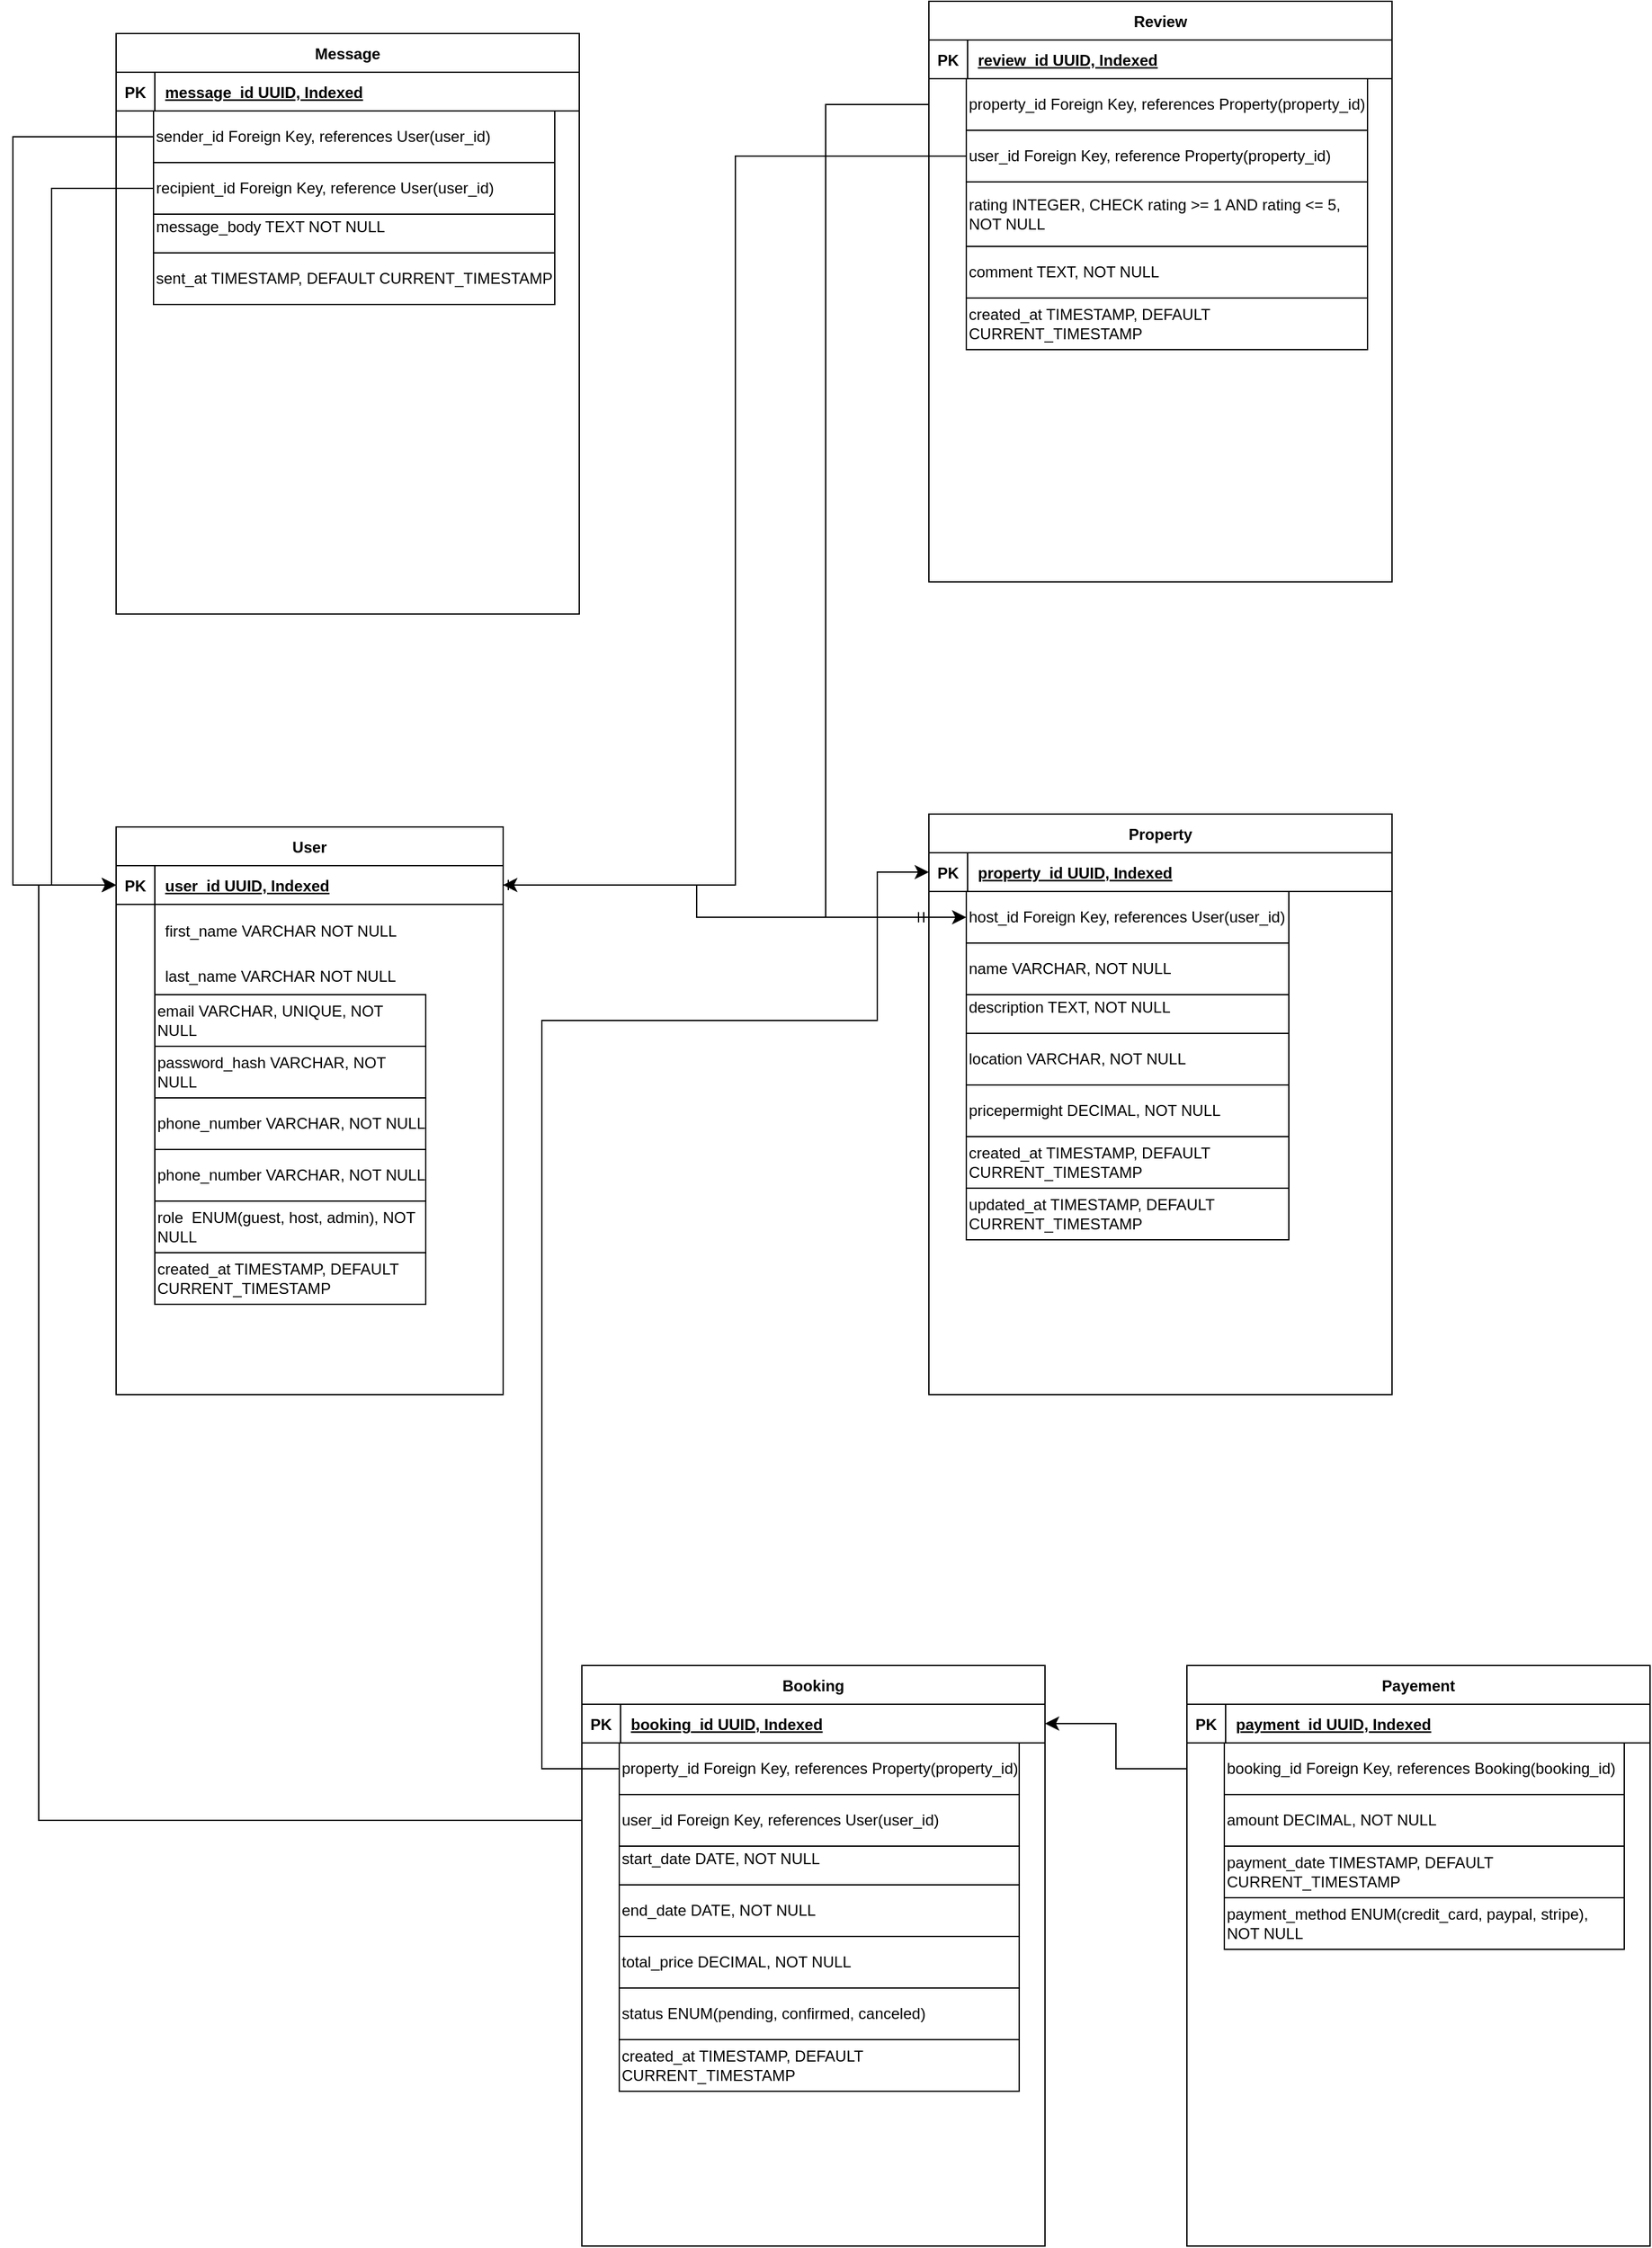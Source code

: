 <mxfile version="27.0.2">
  <diagram id="R2lEEEUBdFMjLlhIrx00" name="Page-1">
    <mxGraphModel dx="992" dy="1692" grid="1" gridSize="10" guides="1" tooltips="1" connect="1" arrows="1" fold="1" page="1" pageScale="1" pageWidth="850" pageHeight="1100" math="0" shadow="0" extFonts="Permanent Marker^https://fonts.googleapis.com/css?family=Permanent+Marker">
      <root>
        <mxCell id="0" />
        <mxCell id="1" parent="0" />
        <mxCell id="C-vyLk0tnHw3VtMMgP7b-23" value="User" style="shape=table;startSize=30;container=1;collapsible=1;childLayout=tableLayout;fixedRows=1;rowLines=0;fontStyle=1;align=center;resizeLast=1;" parent="1" vertex="1">
          <mxGeometry x="130" y="80" width="300" height="440" as="geometry" />
        </mxCell>
        <mxCell id="C-vyLk0tnHw3VtMMgP7b-24" value="" style="shape=partialRectangle;collapsible=0;dropTarget=0;pointerEvents=0;fillColor=none;points=[[0,0.5],[1,0.5]];portConstraint=eastwest;top=0;left=0;right=0;bottom=1;" parent="C-vyLk0tnHw3VtMMgP7b-23" vertex="1">
          <mxGeometry y="30" width="300" height="30" as="geometry" />
        </mxCell>
        <mxCell id="C-vyLk0tnHw3VtMMgP7b-25" value="PK" style="shape=partialRectangle;overflow=hidden;connectable=0;fillColor=none;top=0;left=0;bottom=0;right=0;fontStyle=1;" parent="C-vyLk0tnHw3VtMMgP7b-24" vertex="1">
          <mxGeometry width="30" height="30" as="geometry">
            <mxRectangle width="30" height="30" as="alternateBounds" />
          </mxGeometry>
        </mxCell>
        <mxCell id="C-vyLk0tnHw3VtMMgP7b-26" value="user_id UUID, Indexed" style="shape=partialRectangle;overflow=hidden;connectable=0;fillColor=none;top=0;left=0;bottom=0;right=0;align=left;spacingLeft=6;fontStyle=5;" parent="C-vyLk0tnHw3VtMMgP7b-24" vertex="1">
          <mxGeometry x="30" width="270" height="30" as="geometry">
            <mxRectangle width="270" height="30" as="alternateBounds" />
          </mxGeometry>
        </mxCell>
        <mxCell id="C-vyLk0tnHw3VtMMgP7b-27" value="" style="shape=partialRectangle;collapsible=0;dropTarget=0;pointerEvents=0;fillColor=none;points=[[0,0.5],[1,0.5]];portConstraint=eastwest;top=0;left=0;right=0;bottom=0;" parent="C-vyLk0tnHw3VtMMgP7b-23" vertex="1">
          <mxGeometry y="60" width="300" height="40" as="geometry" />
        </mxCell>
        <mxCell id="C-vyLk0tnHw3VtMMgP7b-28" value="" style="shape=partialRectangle;overflow=hidden;connectable=0;fillColor=none;top=0;left=0;bottom=0;right=0;" parent="C-vyLk0tnHw3VtMMgP7b-27" vertex="1">
          <mxGeometry width="30" height="40" as="geometry">
            <mxRectangle width="30" height="40" as="alternateBounds" />
          </mxGeometry>
        </mxCell>
        <mxCell id="C-vyLk0tnHw3VtMMgP7b-29" value="first_name VARCHAR NOT NULL" style="shape=partialRectangle;overflow=hidden;connectable=0;fillColor=none;top=0;left=0;bottom=0;right=0;align=left;spacingLeft=6;gradientColor=default;strokeColor=default;" parent="C-vyLk0tnHw3VtMMgP7b-27" vertex="1">
          <mxGeometry x="30" width="270" height="40" as="geometry">
            <mxRectangle width="270" height="40" as="alternateBounds" />
          </mxGeometry>
        </mxCell>
        <mxCell id="FHqgFPssAjhwbdw2BQE9-12" value="" style="shape=tableRow;horizontal=0;startSize=0;swimlaneHead=0;swimlaneBody=0;fillColor=none;collapsible=0;dropTarget=0;points=[[0,0.5],[1,0.5]];portConstraint=eastwest;top=0;left=0;right=0;bottom=0;" parent="C-vyLk0tnHw3VtMMgP7b-23" vertex="1">
          <mxGeometry y="100" width="300" height="30" as="geometry" />
        </mxCell>
        <mxCell id="FHqgFPssAjhwbdw2BQE9-13" value="" style="shape=partialRectangle;connectable=0;fillColor=none;top=0;left=0;bottom=0;right=0;editable=1;overflow=hidden;" parent="FHqgFPssAjhwbdw2BQE9-12" vertex="1">
          <mxGeometry width="30" height="30" as="geometry">
            <mxRectangle width="30" height="30" as="alternateBounds" />
          </mxGeometry>
        </mxCell>
        <mxCell id="FHqgFPssAjhwbdw2BQE9-14" value="last_name VARCHAR NOT NULL" style="shape=partialRectangle;connectable=0;fillColor=none;top=0;left=0;bottom=0;right=0;align=left;spacingLeft=6;overflow=hidden;" parent="FHqgFPssAjhwbdw2BQE9-12" vertex="1">
          <mxGeometry x="30" width="270" height="30" as="geometry">
            <mxRectangle width="270" height="30" as="alternateBounds" />
          </mxGeometry>
        </mxCell>
        <mxCell id="FHqgFPssAjhwbdw2BQE9-27" value="email VARCHAR, UNIQUE, NOT NULL" style="whiteSpace=wrap;html=1;align=left;" parent="1" vertex="1">
          <mxGeometry x="160" y="210" width="210" height="40" as="geometry" />
        </mxCell>
        <mxCell id="FHqgFPssAjhwbdw2BQE9-28" value="password_hash VARCHAR, NOT NULL" style="whiteSpace=wrap;html=1;align=left;" parent="1" vertex="1">
          <mxGeometry x="160" y="250" width="210" height="40" as="geometry" />
        </mxCell>
        <mxCell id="FHqgFPssAjhwbdw2BQE9-29" value="phone_number VARCHAR, NOT NULL" style="whiteSpace=wrap;html=1;align=left;" parent="1" vertex="1">
          <mxGeometry x="160" y="290" width="210" height="40" as="geometry" />
        </mxCell>
        <mxCell id="FHqgFPssAjhwbdw2BQE9-30" value="phone_number VARCHAR, NOT NULL" style="whiteSpace=wrap;html=1;align=left;" parent="1" vertex="1">
          <mxGeometry x="160" y="330" width="210" height="40" as="geometry" />
        </mxCell>
        <mxCell id="FHqgFPssAjhwbdw2BQE9-31" value="role&amp;nbsp; ENUM(guest, host, admin), NOT NULL" style="whiteSpace=wrap;html=1;align=left;" parent="1" vertex="1">
          <mxGeometry x="160" y="370" width="210" height="40" as="geometry" />
        </mxCell>
        <mxCell id="FHqgFPssAjhwbdw2BQE9-33" value="created_at TIMESTAMP, DEFAULT CURRENT_TIMESTAMP" style="whiteSpace=wrap;html=1;align=left;" parent="1" vertex="1">
          <mxGeometry x="160" y="410" width="210" height="40" as="geometry" />
        </mxCell>
        <mxCell id="sEl1DTWgJ6SeNd6wzwwH-1" value="Property" style="shape=table;startSize=30;container=1;collapsible=1;childLayout=tableLayout;fixedRows=1;rowLines=0;fontStyle=1;align=center;resizeLast=1;" parent="1" vertex="1">
          <mxGeometry x="760" y="70" width="359" height="450" as="geometry" />
        </mxCell>
        <mxCell id="sEl1DTWgJ6SeNd6wzwwH-2" value="" style="shape=partialRectangle;collapsible=0;dropTarget=0;pointerEvents=0;fillColor=none;points=[[0,0.5],[1,0.5]];portConstraint=eastwest;top=0;left=0;right=0;bottom=1;" parent="sEl1DTWgJ6SeNd6wzwwH-1" vertex="1">
          <mxGeometry y="30" width="359" height="30" as="geometry" />
        </mxCell>
        <mxCell id="sEl1DTWgJ6SeNd6wzwwH-3" value="PK" style="shape=partialRectangle;overflow=hidden;connectable=0;fillColor=none;top=0;left=0;bottom=0;right=0;fontStyle=1;" parent="sEl1DTWgJ6SeNd6wzwwH-2" vertex="1">
          <mxGeometry width="30" height="30" as="geometry">
            <mxRectangle width="30" height="30" as="alternateBounds" />
          </mxGeometry>
        </mxCell>
        <mxCell id="sEl1DTWgJ6SeNd6wzwwH-4" value="property_id UUID, Indexed" style="shape=partialRectangle;overflow=hidden;connectable=0;fillColor=none;top=0;left=0;bottom=0;right=0;align=left;spacingLeft=6;fontStyle=5;" parent="sEl1DTWgJ6SeNd6wzwwH-2" vertex="1">
          <mxGeometry x="30" width="329" height="30" as="geometry">
            <mxRectangle width="329" height="30" as="alternateBounds" />
          </mxGeometry>
        </mxCell>
        <mxCell id="sEl1DTWgJ6SeNd6wzwwH-5" value="" style="shape=partialRectangle;collapsible=0;dropTarget=0;pointerEvents=0;fillColor=none;points=[[0,0.5],[1,0.5]];portConstraint=eastwest;top=0;left=0;right=0;bottom=0;" parent="sEl1DTWgJ6SeNd6wzwwH-1" vertex="1">
          <mxGeometry y="60" width="359" height="40" as="geometry" />
        </mxCell>
        <mxCell id="sEl1DTWgJ6SeNd6wzwwH-6" value="" style="shape=partialRectangle;overflow=hidden;connectable=0;fillColor=none;top=0;left=0;bottom=0;right=0;" parent="sEl1DTWgJ6SeNd6wzwwH-5" vertex="1">
          <mxGeometry width="30" height="40" as="geometry">
            <mxRectangle width="30" height="40" as="alternateBounds" />
          </mxGeometry>
        </mxCell>
        <mxCell id="sEl1DTWgJ6SeNd6wzwwH-7" value="" style="shape=partialRectangle;overflow=hidden;connectable=0;fillColor=none;top=0;left=0;bottom=0;right=0;align=left;spacingLeft=6;gradientColor=default;strokeColor=default;" parent="sEl1DTWgJ6SeNd6wzwwH-5" vertex="1">
          <mxGeometry x="30" width="329" height="40" as="geometry">
            <mxRectangle width="329" height="40" as="alternateBounds" />
          </mxGeometry>
        </mxCell>
        <mxCell id="sEl1DTWgJ6SeNd6wzwwH-8" value="" style="shape=tableRow;horizontal=0;startSize=0;swimlaneHead=0;swimlaneBody=0;fillColor=none;collapsible=0;dropTarget=0;points=[[0,0.5],[1,0.5]];portConstraint=eastwest;top=0;left=0;right=0;bottom=0;" parent="sEl1DTWgJ6SeNd6wzwwH-1" vertex="1">
          <mxGeometry y="100" width="359" height="40" as="geometry" />
        </mxCell>
        <mxCell id="sEl1DTWgJ6SeNd6wzwwH-9" value="" style="shape=partialRectangle;connectable=0;fillColor=none;top=0;left=0;bottom=0;right=0;editable=1;overflow=hidden;" parent="sEl1DTWgJ6SeNd6wzwwH-8" vertex="1">
          <mxGeometry width="30" height="40" as="geometry">
            <mxRectangle width="30" height="40" as="alternateBounds" />
          </mxGeometry>
        </mxCell>
        <mxCell id="sEl1DTWgJ6SeNd6wzwwH-10" value="" style="shape=partialRectangle;connectable=0;fillColor=none;top=0;left=0;bottom=0;right=0;align=left;spacingLeft=6;overflow=hidden;" parent="sEl1DTWgJ6SeNd6wzwwH-8" vertex="1">
          <mxGeometry x="30" width="329" height="40" as="geometry">
            <mxRectangle width="329" height="40" as="alternateBounds" />
          </mxGeometry>
        </mxCell>
        <mxCell id="sEl1DTWgJ6SeNd6wzwwH-11" value="description TEXT, NOT NULL" style="whiteSpace=wrap;html=1;align=left;" parent="1" vertex="1">
          <mxGeometry x="789" y="200" width="250" height="40" as="geometry" />
        </mxCell>
        <mxCell id="sEl1DTWgJ6SeNd6wzwwH-12" value="location VARCHAR, NOT NULL" style="whiteSpace=wrap;html=1;align=left;" parent="1" vertex="1">
          <mxGeometry x="789" y="240" width="250" height="40" as="geometry" />
        </mxCell>
        <mxCell id="sEl1DTWgJ6SeNd6wzwwH-13" value="pricepermight DECIMAL, NOT NULL" style="whiteSpace=wrap;html=1;align=left;" parent="1" vertex="1">
          <mxGeometry x="789" y="280" width="250" height="40" as="geometry" />
        </mxCell>
        <mxCell id="sEl1DTWgJ6SeNd6wzwwH-16" value="created_at TIMESTAMP, DEFAULT CURRENT_TIMESTAMP" style="whiteSpace=wrap;html=1;align=left;" parent="1" vertex="1">
          <mxGeometry x="789" y="320" width="250" height="40" as="geometry" />
        </mxCell>
        <mxCell id="sEl1DTWgJ6SeNd6wzwwH-18" value="&lt;span style=&quot;text-wrap-mode: nowrap;&quot;&gt;host_id Foreign Key, references User(user_id)&lt;/span&gt;" style="whiteSpace=wrap;html=1;align=left;" parent="1" vertex="1">
          <mxGeometry x="789" y="130" width="250" height="40" as="geometry" />
        </mxCell>
        <mxCell id="sEl1DTWgJ6SeNd6wzwwH-20" value="name VARCHAR, NOT NULL" style="whiteSpace=wrap;html=1;align=left;" parent="1" vertex="1">
          <mxGeometry x="789" y="170" width="250" height="40" as="geometry" />
        </mxCell>
        <mxCell id="sEl1DTWgJ6SeNd6wzwwH-21" value="updated_at TIMESTAMP, DEFAULT CURRENT_TIMESTAMP" style="whiteSpace=wrap;html=1;align=left;" parent="1" vertex="1">
          <mxGeometry x="789" y="360" width="250" height="40" as="geometry" />
        </mxCell>
        <mxCell id="sEl1DTWgJ6SeNd6wzwwH-23" value="" style="edgeStyle=orthogonalEdgeStyle;fontSize=12;html=1;endArrow=ERmandOne;startArrow=ERmandOne;rounded=0;exitX=1;exitY=0.5;exitDx=0;exitDy=0;entryX=0;entryY=0.5;entryDx=0;entryDy=0;" parent="1" source="C-vyLk0tnHw3VtMMgP7b-24" target="sEl1DTWgJ6SeNd6wzwwH-5" edge="1">
          <mxGeometry width="100" height="100" relative="1" as="geometry">
            <mxPoint x="470" y="210" as="sourcePoint" />
            <mxPoint x="570" y="110" as="targetPoint" />
            <Array as="points">
              <mxPoint x="580" y="125" />
              <mxPoint x="580" y="150" />
            </Array>
          </mxGeometry>
        </mxCell>
        <mxCell id="sEl1DTWgJ6SeNd6wzwwH-40" value="Booking" style="shape=table;startSize=30;container=1;collapsible=1;childLayout=tableLayout;fixedRows=1;rowLines=0;fontStyle=1;align=center;resizeLast=1;" parent="1" vertex="1">
          <mxGeometry x="491" y="730" width="359" height="450" as="geometry" />
        </mxCell>
        <mxCell id="sEl1DTWgJ6SeNd6wzwwH-41" value="" style="shape=partialRectangle;collapsible=0;dropTarget=0;pointerEvents=0;fillColor=none;points=[[0,0.5],[1,0.5]];portConstraint=eastwest;top=0;left=0;right=0;bottom=1;" parent="sEl1DTWgJ6SeNd6wzwwH-40" vertex="1">
          <mxGeometry y="30" width="359" height="30" as="geometry" />
        </mxCell>
        <mxCell id="sEl1DTWgJ6SeNd6wzwwH-42" value="PK" style="shape=partialRectangle;overflow=hidden;connectable=0;fillColor=none;top=0;left=0;bottom=0;right=0;fontStyle=1;" parent="sEl1DTWgJ6SeNd6wzwwH-41" vertex="1">
          <mxGeometry width="30" height="30" as="geometry">
            <mxRectangle width="30" height="30" as="alternateBounds" />
          </mxGeometry>
        </mxCell>
        <mxCell id="sEl1DTWgJ6SeNd6wzwwH-43" value="booking_id UUID, Indexed" style="shape=partialRectangle;overflow=hidden;connectable=0;fillColor=none;top=0;left=0;bottom=0;right=0;align=left;spacingLeft=6;fontStyle=5;" parent="sEl1DTWgJ6SeNd6wzwwH-41" vertex="1">
          <mxGeometry x="30" width="329" height="30" as="geometry">
            <mxRectangle width="329" height="30" as="alternateBounds" />
          </mxGeometry>
        </mxCell>
        <mxCell id="sEl1DTWgJ6SeNd6wzwwH-44" value="" style="shape=partialRectangle;collapsible=0;dropTarget=0;pointerEvents=0;fillColor=none;points=[[0,0.5],[1,0.5]];portConstraint=eastwest;top=0;left=0;right=0;bottom=0;" parent="sEl1DTWgJ6SeNd6wzwwH-40" vertex="1">
          <mxGeometry y="60" width="359" height="40" as="geometry" />
        </mxCell>
        <mxCell id="sEl1DTWgJ6SeNd6wzwwH-45" value="" style="shape=partialRectangle;overflow=hidden;connectable=0;fillColor=none;top=0;left=0;bottom=0;right=0;" parent="sEl1DTWgJ6SeNd6wzwwH-44" vertex="1">
          <mxGeometry width="30" height="40" as="geometry">
            <mxRectangle width="30" height="40" as="alternateBounds" />
          </mxGeometry>
        </mxCell>
        <mxCell id="sEl1DTWgJ6SeNd6wzwwH-46" value="" style="shape=partialRectangle;overflow=hidden;connectable=0;fillColor=none;top=0;left=0;bottom=0;right=0;align=left;spacingLeft=6;gradientColor=default;strokeColor=default;" parent="sEl1DTWgJ6SeNd6wzwwH-44" vertex="1">
          <mxGeometry x="30" width="329" height="40" as="geometry">
            <mxRectangle width="329" height="40" as="alternateBounds" />
          </mxGeometry>
        </mxCell>
        <mxCell id="sEl1DTWgJ6SeNd6wzwwH-47" value="" style="shape=tableRow;horizontal=0;startSize=0;swimlaneHead=0;swimlaneBody=0;fillColor=none;collapsible=0;dropTarget=0;points=[[0,0.5],[1,0.5]];portConstraint=eastwest;top=0;left=0;right=0;bottom=0;" parent="sEl1DTWgJ6SeNd6wzwwH-40" vertex="1">
          <mxGeometry y="100" width="359" height="40" as="geometry" />
        </mxCell>
        <mxCell id="sEl1DTWgJ6SeNd6wzwwH-48" value="" style="shape=partialRectangle;connectable=0;fillColor=none;top=0;left=0;bottom=0;right=0;editable=1;overflow=hidden;" parent="sEl1DTWgJ6SeNd6wzwwH-47" vertex="1">
          <mxGeometry width="30" height="40" as="geometry">
            <mxRectangle width="30" height="40" as="alternateBounds" />
          </mxGeometry>
        </mxCell>
        <mxCell id="sEl1DTWgJ6SeNd6wzwwH-49" value="" style="shape=partialRectangle;connectable=0;fillColor=none;top=0;left=0;bottom=0;right=0;align=left;spacingLeft=6;overflow=hidden;" parent="sEl1DTWgJ6SeNd6wzwwH-47" vertex="1">
          <mxGeometry x="30" width="329" height="40" as="geometry">
            <mxRectangle width="329" height="40" as="alternateBounds" />
          </mxGeometry>
        </mxCell>
        <mxCell id="sEl1DTWgJ6SeNd6wzwwH-50" value="start_date DATE, NOT NULL" style="whiteSpace=wrap;html=1;align=left;" parent="1" vertex="1">
          <mxGeometry x="520" y="860" width="310" height="40" as="geometry" />
        </mxCell>
        <mxCell id="sEl1DTWgJ6SeNd6wzwwH-51" value="end_date DATE, NOT NULL" style="whiteSpace=wrap;html=1;align=left;" parent="1" vertex="1">
          <mxGeometry x="520" y="900" width="310" height="40" as="geometry" />
        </mxCell>
        <mxCell id="sEl1DTWgJ6SeNd6wzwwH-52" value="total_price DECIMAL, NOT NULL" style="whiteSpace=wrap;html=1;align=left;" parent="1" vertex="1">
          <mxGeometry x="520" y="940" width="310" height="40" as="geometry" />
        </mxCell>
        <mxCell id="sEl1DTWgJ6SeNd6wzwwH-53" value="status ENUM(pending, confirmed, canceled)" style="whiteSpace=wrap;html=1;align=left;" parent="1" vertex="1">
          <mxGeometry x="520" y="980" width="310" height="40" as="geometry" />
        </mxCell>
        <mxCell id="eIfzVCCUzPAHuEsJjM8P-56" style="edgeStyle=orthogonalEdgeStyle;shape=connector;rounded=0;orthogonalLoop=1;jettySize=auto;html=1;entryX=0;entryY=0.5;entryDx=0;entryDy=0;strokeColor=default;align=center;verticalAlign=middle;fontFamily=Helvetica;fontSize=12;fontColor=default;labelBackgroundColor=default;startSize=8;endArrow=classic;endSize=8;" edge="1" parent="1" source="sEl1DTWgJ6SeNd6wzwwH-54" target="sEl1DTWgJ6SeNd6wzwwH-2">
          <mxGeometry relative="1" as="geometry">
            <Array as="points">
              <mxPoint x="460" y="810" />
              <mxPoint x="460" y="230" />
              <mxPoint x="720" y="230" />
              <mxPoint x="720" y="115" />
            </Array>
          </mxGeometry>
        </mxCell>
        <mxCell id="sEl1DTWgJ6SeNd6wzwwH-54" value="&lt;span style=&quot;text-wrap-mode: nowrap;&quot;&gt;property_id Foreign Key, references Property(property_id)&lt;/span&gt;" style="whiteSpace=wrap;html=1;align=left;" parent="1" vertex="1">
          <mxGeometry x="520" y="790" width="310" height="40" as="geometry" />
        </mxCell>
        <mxCell id="sEl1DTWgJ6SeNd6wzwwH-55" value="user_id Foreign Key, references User(user_id)" style="whiteSpace=wrap;html=1;align=left;" parent="1" vertex="1">
          <mxGeometry x="520" y="830" width="310" height="40" as="geometry" />
        </mxCell>
        <mxCell id="sEl1DTWgJ6SeNd6wzwwH-56" value="created_at TIMESTAMP, DEFAULT CURRENT_TIMESTAMP" style="whiteSpace=wrap;html=1;align=left;" parent="1" vertex="1">
          <mxGeometry x="520" y="1020" width="310" height="40" as="geometry" />
        </mxCell>
        <mxCell id="eIfzVCCUzPAHuEsJjM8P-1" value="Payement" style="shape=table;startSize=30;container=1;collapsible=1;childLayout=tableLayout;fixedRows=1;rowLines=0;fontStyle=1;align=center;resizeLast=1;" vertex="1" parent="1">
          <mxGeometry x="960" y="730" width="359" height="450" as="geometry" />
        </mxCell>
        <mxCell id="eIfzVCCUzPAHuEsJjM8P-2" value="" style="shape=partialRectangle;collapsible=0;dropTarget=0;pointerEvents=0;fillColor=none;points=[[0,0.5],[1,0.5]];portConstraint=eastwest;top=0;left=0;right=0;bottom=1;" vertex="1" parent="eIfzVCCUzPAHuEsJjM8P-1">
          <mxGeometry y="30" width="359" height="30" as="geometry" />
        </mxCell>
        <mxCell id="eIfzVCCUzPAHuEsJjM8P-3" value="PK" style="shape=partialRectangle;overflow=hidden;connectable=0;fillColor=none;top=0;left=0;bottom=0;right=0;fontStyle=1;" vertex="1" parent="eIfzVCCUzPAHuEsJjM8P-2">
          <mxGeometry width="30" height="30" as="geometry">
            <mxRectangle width="30" height="30" as="alternateBounds" />
          </mxGeometry>
        </mxCell>
        <mxCell id="eIfzVCCUzPAHuEsJjM8P-4" value="payment_id UUID, Indexed" style="shape=partialRectangle;overflow=hidden;connectable=0;fillColor=none;top=0;left=0;bottom=0;right=0;align=left;spacingLeft=6;fontStyle=5;" vertex="1" parent="eIfzVCCUzPAHuEsJjM8P-2">
          <mxGeometry x="30" width="329" height="30" as="geometry">
            <mxRectangle width="329" height="30" as="alternateBounds" />
          </mxGeometry>
        </mxCell>
        <mxCell id="eIfzVCCUzPAHuEsJjM8P-5" value="" style="shape=partialRectangle;collapsible=0;dropTarget=0;pointerEvents=0;fillColor=none;points=[[0,0.5],[1,0.5]];portConstraint=eastwest;top=0;left=0;right=0;bottom=0;" vertex="1" parent="eIfzVCCUzPAHuEsJjM8P-1">
          <mxGeometry y="60" width="359" height="40" as="geometry" />
        </mxCell>
        <mxCell id="eIfzVCCUzPAHuEsJjM8P-6" value="" style="shape=partialRectangle;overflow=hidden;connectable=0;fillColor=none;top=0;left=0;bottom=0;right=0;" vertex="1" parent="eIfzVCCUzPAHuEsJjM8P-5">
          <mxGeometry width="30" height="40" as="geometry">
            <mxRectangle width="30" height="40" as="alternateBounds" />
          </mxGeometry>
        </mxCell>
        <mxCell id="eIfzVCCUzPAHuEsJjM8P-7" value="" style="shape=partialRectangle;overflow=hidden;connectable=0;fillColor=none;top=0;left=0;bottom=0;right=0;align=left;spacingLeft=6;gradientColor=default;strokeColor=default;" vertex="1" parent="eIfzVCCUzPAHuEsJjM8P-5">
          <mxGeometry x="30" width="329" height="40" as="geometry">
            <mxRectangle width="329" height="40" as="alternateBounds" />
          </mxGeometry>
        </mxCell>
        <mxCell id="eIfzVCCUzPAHuEsJjM8P-8" value="" style="shape=tableRow;horizontal=0;startSize=0;swimlaneHead=0;swimlaneBody=0;fillColor=none;collapsible=0;dropTarget=0;points=[[0,0.5],[1,0.5]];portConstraint=eastwest;top=0;left=0;right=0;bottom=0;" vertex="1" parent="eIfzVCCUzPAHuEsJjM8P-1">
          <mxGeometry y="100" width="359" height="40" as="geometry" />
        </mxCell>
        <mxCell id="eIfzVCCUzPAHuEsJjM8P-9" value="" style="shape=partialRectangle;connectable=0;fillColor=none;top=0;left=0;bottom=0;right=0;editable=1;overflow=hidden;" vertex="1" parent="eIfzVCCUzPAHuEsJjM8P-8">
          <mxGeometry width="30" height="40" as="geometry">
            <mxRectangle width="30" height="40" as="alternateBounds" />
          </mxGeometry>
        </mxCell>
        <mxCell id="eIfzVCCUzPAHuEsJjM8P-10" value="" style="shape=partialRectangle;connectable=0;fillColor=none;top=0;left=0;bottom=0;right=0;align=left;spacingLeft=6;overflow=hidden;" vertex="1" parent="eIfzVCCUzPAHuEsJjM8P-8">
          <mxGeometry x="30" width="329" height="40" as="geometry">
            <mxRectangle width="329" height="40" as="alternateBounds" />
          </mxGeometry>
        </mxCell>
        <mxCell id="eIfzVCCUzPAHuEsJjM8P-11" value="payment_date TIMESTAMP, DEFAULT CURRENT_TIMESTAMP" style="whiteSpace=wrap;html=1;align=left;" vertex="1" parent="1">
          <mxGeometry x="989" y="870" width="310" height="40" as="geometry" />
        </mxCell>
        <mxCell id="eIfzVCCUzPAHuEsJjM8P-12" value="payment_method ENUM(credit_card, paypal, stripe), NOT NULL" style="whiteSpace=wrap;html=1;align=left;" vertex="1" parent="1">
          <mxGeometry x="989" y="910" width="310" height="40" as="geometry" />
        </mxCell>
        <mxCell id="eIfzVCCUzPAHuEsJjM8P-15" value="&lt;span style=&quot;text-wrap-mode: nowrap;&quot;&gt;booking_id Foreign Key, references Booking(booking_id)&lt;/span&gt;" style="whiteSpace=wrap;html=1;align=left;" vertex="1" parent="1">
          <mxGeometry x="989" y="790" width="310" height="40" as="geometry" />
        </mxCell>
        <mxCell id="eIfzVCCUzPAHuEsJjM8P-16" value="amount DECIMAL, NOT NULL" style="whiteSpace=wrap;html=1;align=left;" vertex="1" parent="1">
          <mxGeometry x="989" y="830" width="310" height="40" as="geometry" />
        </mxCell>
        <mxCell id="eIfzVCCUzPAHuEsJjM8P-18" value="Review" style="shape=table;startSize=30;container=1;collapsible=1;childLayout=tableLayout;fixedRows=1;rowLines=0;fontStyle=1;align=center;resizeLast=1;" vertex="1" parent="1">
          <mxGeometry x="760" y="-560" width="359" height="450" as="geometry" />
        </mxCell>
        <mxCell id="eIfzVCCUzPAHuEsJjM8P-19" value="" style="shape=partialRectangle;collapsible=0;dropTarget=0;pointerEvents=0;fillColor=none;points=[[0,0.5],[1,0.5]];portConstraint=eastwest;top=0;left=0;right=0;bottom=1;" vertex="1" parent="eIfzVCCUzPAHuEsJjM8P-18">
          <mxGeometry y="30" width="359" height="30" as="geometry" />
        </mxCell>
        <mxCell id="eIfzVCCUzPAHuEsJjM8P-20" value="PK" style="shape=partialRectangle;overflow=hidden;connectable=0;fillColor=none;top=0;left=0;bottom=0;right=0;fontStyle=1;" vertex="1" parent="eIfzVCCUzPAHuEsJjM8P-19">
          <mxGeometry width="30" height="30" as="geometry">
            <mxRectangle width="30" height="30" as="alternateBounds" />
          </mxGeometry>
        </mxCell>
        <mxCell id="eIfzVCCUzPAHuEsJjM8P-21" value="review_id UUID, Indexed" style="shape=partialRectangle;overflow=hidden;connectable=0;fillColor=none;top=0;left=0;bottom=0;right=0;align=left;spacingLeft=6;fontStyle=5;" vertex="1" parent="eIfzVCCUzPAHuEsJjM8P-19">
          <mxGeometry x="30" width="329" height="30" as="geometry">
            <mxRectangle width="329" height="30" as="alternateBounds" />
          </mxGeometry>
        </mxCell>
        <mxCell id="eIfzVCCUzPAHuEsJjM8P-22" value="" style="shape=partialRectangle;collapsible=0;dropTarget=0;pointerEvents=0;fillColor=none;points=[[0,0.5],[1,0.5]];portConstraint=eastwest;top=0;left=0;right=0;bottom=0;" vertex="1" parent="eIfzVCCUzPAHuEsJjM8P-18">
          <mxGeometry y="60" width="359" height="40" as="geometry" />
        </mxCell>
        <mxCell id="eIfzVCCUzPAHuEsJjM8P-23" value="" style="shape=partialRectangle;overflow=hidden;connectable=0;fillColor=none;top=0;left=0;bottom=0;right=0;" vertex="1" parent="eIfzVCCUzPAHuEsJjM8P-22">
          <mxGeometry width="30" height="40" as="geometry">
            <mxRectangle width="30" height="40" as="alternateBounds" />
          </mxGeometry>
        </mxCell>
        <mxCell id="eIfzVCCUzPAHuEsJjM8P-24" value="" style="shape=partialRectangle;overflow=hidden;connectable=0;fillColor=none;top=0;left=0;bottom=0;right=0;align=left;spacingLeft=6;gradientColor=default;strokeColor=default;" vertex="1" parent="eIfzVCCUzPAHuEsJjM8P-22">
          <mxGeometry x="30" width="329" height="40" as="geometry">
            <mxRectangle width="329" height="40" as="alternateBounds" />
          </mxGeometry>
        </mxCell>
        <mxCell id="eIfzVCCUzPAHuEsJjM8P-25" value="" style="shape=tableRow;horizontal=0;startSize=0;swimlaneHead=0;swimlaneBody=0;fillColor=none;collapsible=0;dropTarget=0;points=[[0,0.5],[1,0.5]];portConstraint=eastwest;top=0;left=0;right=0;bottom=0;" vertex="1" parent="eIfzVCCUzPAHuEsJjM8P-18">
          <mxGeometry y="100" width="359" height="40" as="geometry" />
        </mxCell>
        <mxCell id="eIfzVCCUzPAHuEsJjM8P-26" value="" style="shape=partialRectangle;connectable=0;fillColor=none;top=0;left=0;bottom=0;right=0;editable=1;overflow=hidden;" vertex="1" parent="eIfzVCCUzPAHuEsJjM8P-25">
          <mxGeometry width="30" height="40" as="geometry">
            <mxRectangle width="30" height="40" as="alternateBounds" />
          </mxGeometry>
        </mxCell>
        <mxCell id="eIfzVCCUzPAHuEsJjM8P-27" value="" style="shape=partialRectangle;connectable=0;fillColor=none;top=0;left=0;bottom=0;right=0;align=left;spacingLeft=6;overflow=hidden;" vertex="1" parent="eIfzVCCUzPAHuEsJjM8P-25">
          <mxGeometry x="30" width="329" height="40" as="geometry">
            <mxRectangle width="329" height="40" as="alternateBounds" />
          </mxGeometry>
        </mxCell>
        <mxCell id="eIfzVCCUzPAHuEsJjM8P-28" value="rating INTEGER, CHECK rating &amp;gt;= 1 AND rating &amp;lt;= 5, NOT NULL" style="whiteSpace=wrap;html=1;align=left;" vertex="1" parent="1">
          <mxGeometry x="789" y="-420" width="311" height="50" as="geometry" />
        </mxCell>
        <mxCell id="eIfzVCCUzPAHuEsJjM8P-29" value="comment TEXT, NOT NULL" style="whiteSpace=wrap;html=1;align=left;" vertex="1" parent="1">
          <mxGeometry x="789" y="-370" width="311" height="40" as="geometry" />
        </mxCell>
        <mxCell id="eIfzVCCUzPAHuEsJjM8P-31" value="created_at TIMESTAMP, DEFAULT CURRENT_TIMESTAMP" style="whiteSpace=wrap;html=1;align=left;" vertex="1" parent="1">
          <mxGeometry x="789" y="-330" width="311" height="40" as="geometry" />
        </mxCell>
        <mxCell id="eIfzVCCUzPAHuEsJjM8P-32" value="&lt;span style=&quot;text-wrap-mode: nowrap;&quot;&gt;property_id Foreign Key, references Property(property_id)&lt;/span&gt;" style="whiteSpace=wrap;html=1;align=left;" vertex="1" parent="1">
          <mxGeometry x="789" y="-500" width="311" height="40" as="geometry" />
        </mxCell>
        <mxCell id="eIfzVCCUzPAHuEsJjM8P-55" style="edgeStyle=orthogonalEdgeStyle;shape=connector;rounded=0;orthogonalLoop=1;jettySize=auto;html=1;entryX=1;entryY=0.5;entryDx=0;entryDy=0;strokeColor=default;align=center;verticalAlign=middle;fontFamily=Helvetica;fontSize=12;fontColor=default;labelBackgroundColor=default;startSize=8;endArrow=classic;endSize=8;" edge="1" parent="1" source="eIfzVCCUzPAHuEsJjM8P-33" target="C-vyLk0tnHw3VtMMgP7b-24">
          <mxGeometry relative="1" as="geometry">
            <Array as="points">
              <mxPoint x="610" y="-440" />
              <mxPoint x="610" y="125" />
            </Array>
          </mxGeometry>
        </mxCell>
        <mxCell id="eIfzVCCUzPAHuEsJjM8P-33" value="user_id Foreign Key, reference Property(property_id)" style="whiteSpace=wrap;html=1;align=left;" vertex="1" parent="1">
          <mxGeometry x="789" y="-460" width="311" height="40" as="geometry" />
        </mxCell>
        <mxCell id="eIfzVCCUzPAHuEsJjM8P-35" value="Message" style="shape=table;startSize=30;container=1;collapsible=1;childLayout=tableLayout;fixedRows=1;rowLines=0;fontStyle=1;align=center;resizeLast=1;" vertex="1" parent="1">
          <mxGeometry x="130" y="-535" width="359" height="450" as="geometry" />
        </mxCell>
        <mxCell id="eIfzVCCUzPAHuEsJjM8P-36" value="" style="shape=partialRectangle;collapsible=0;dropTarget=0;pointerEvents=0;fillColor=none;points=[[0,0.5],[1,0.5]];portConstraint=eastwest;top=0;left=0;right=0;bottom=1;" vertex="1" parent="eIfzVCCUzPAHuEsJjM8P-35">
          <mxGeometry y="30" width="359" height="30" as="geometry" />
        </mxCell>
        <mxCell id="eIfzVCCUzPAHuEsJjM8P-37" value="PK" style="shape=partialRectangle;overflow=hidden;connectable=0;fillColor=none;top=0;left=0;bottom=0;right=0;fontStyle=1;" vertex="1" parent="eIfzVCCUzPAHuEsJjM8P-36">
          <mxGeometry width="30" height="30" as="geometry">
            <mxRectangle width="30" height="30" as="alternateBounds" />
          </mxGeometry>
        </mxCell>
        <mxCell id="eIfzVCCUzPAHuEsJjM8P-38" value="message_id UUID, Indexed" style="shape=partialRectangle;overflow=hidden;connectable=0;fillColor=none;top=0;left=0;bottom=0;right=0;align=left;spacingLeft=6;fontStyle=5;" vertex="1" parent="eIfzVCCUzPAHuEsJjM8P-36">
          <mxGeometry x="30" width="329" height="30" as="geometry">
            <mxRectangle width="329" height="30" as="alternateBounds" />
          </mxGeometry>
        </mxCell>
        <mxCell id="eIfzVCCUzPAHuEsJjM8P-39" value="" style="shape=partialRectangle;collapsible=0;dropTarget=0;pointerEvents=0;fillColor=none;points=[[0,0.5],[1,0.5]];portConstraint=eastwest;top=0;left=0;right=0;bottom=0;" vertex="1" parent="eIfzVCCUzPAHuEsJjM8P-35">
          <mxGeometry y="60" width="359" height="40" as="geometry" />
        </mxCell>
        <mxCell id="eIfzVCCUzPAHuEsJjM8P-40" value="" style="shape=partialRectangle;overflow=hidden;connectable=0;fillColor=none;top=0;left=0;bottom=0;right=0;" vertex="1" parent="eIfzVCCUzPAHuEsJjM8P-39">
          <mxGeometry width="30" height="40" as="geometry">
            <mxRectangle width="30" height="40" as="alternateBounds" />
          </mxGeometry>
        </mxCell>
        <mxCell id="eIfzVCCUzPAHuEsJjM8P-41" value="" style="shape=partialRectangle;overflow=hidden;connectable=0;fillColor=none;top=0;left=0;bottom=0;right=0;align=left;spacingLeft=6;gradientColor=default;strokeColor=default;" vertex="1" parent="eIfzVCCUzPAHuEsJjM8P-39">
          <mxGeometry x="30" width="329" height="40" as="geometry">
            <mxRectangle width="329" height="40" as="alternateBounds" />
          </mxGeometry>
        </mxCell>
        <mxCell id="eIfzVCCUzPAHuEsJjM8P-42" value="" style="shape=tableRow;horizontal=0;startSize=0;swimlaneHead=0;swimlaneBody=0;fillColor=none;collapsible=0;dropTarget=0;points=[[0,0.5],[1,0.5]];portConstraint=eastwest;top=0;left=0;right=0;bottom=0;" vertex="1" parent="eIfzVCCUzPAHuEsJjM8P-35">
          <mxGeometry y="100" width="359" height="40" as="geometry" />
        </mxCell>
        <mxCell id="eIfzVCCUzPAHuEsJjM8P-43" value="" style="shape=partialRectangle;connectable=0;fillColor=none;top=0;left=0;bottom=0;right=0;editable=1;overflow=hidden;" vertex="1" parent="eIfzVCCUzPAHuEsJjM8P-42">
          <mxGeometry width="30" height="40" as="geometry">
            <mxRectangle width="30" height="40" as="alternateBounds" />
          </mxGeometry>
        </mxCell>
        <mxCell id="eIfzVCCUzPAHuEsJjM8P-44" value="" style="shape=partialRectangle;connectable=0;fillColor=none;top=0;left=0;bottom=0;right=0;align=left;spacingLeft=6;overflow=hidden;" vertex="1" parent="eIfzVCCUzPAHuEsJjM8P-42">
          <mxGeometry x="30" width="329" height="40" as="geometry">
            <mxRectangle width="329" height="40" as="alternateBounds" />
          </mxGeometry>
        </mxCell>
        <mxCell id="eIfzVCCUzPAHuEsJjM8P-45" value="message_body TEXT NOT NULL" style="whiteSpace=wrap;html=1;align=left;" vertex="1" parent="1">
          <mxGeometry x="159" y="-405" width="311" height="40" as="geometry" />
        </mxCell>
        <mxCell id="eIfzVCCUzPAHuEsJjM8P-46" value="sent_at TIMESTAMP, DEFAULT CURRENT_TIMESTAMP" style="whiteSpace=wrap;html=1;align=left;" vertex="1" parent="1">
          <mxGeometry x="159" y="-365" width="311" height="40" as="geometry" />
        </mxCell>
        <mxCell id="eIfzVCCUzPAHuEsJjM8P-52" style="edgeStyle=orthogonalEdgeStyle;rounded=0;orthogonalLoop=1;jettySize=auto;html=1;entryX=0;entryY=0.5;entryDx=0;entryDy=0;fontSize=12;startSize=8;endSize=8;" edge="1" parent="1" source="eIfzVCCUzPAHuEsJjM8P-49" target="C-vyLk0tnHw3VtMMgP7b-24">
          <mxGeometry relative="1" as="geometry">
            <Array as="points">
              <mxPoint x="50" y="-455" />
              <mxPoint x="50" y="125" />
            </Array>
          </mxGeometry>
        </mxCell>
        <mxCell id="eIfzVCCUzPAHuEsJjM8P-49" value="&lt;span style=&quot;text-wrap-mode: nowrap;&quot;&gt;sender_id Foreign Key, references User(user_id)&lt;/span&gt;" style="whiteSpace=wrap;html=1;align=left;" vertex="1" parent="1">
          <mxGeometry x="159" y="-475" width="311" height="40" as="geometry" />
        </mxCell>
        <mxCell id="eIfzVCCUzPAHuEsJjM8P-53" style="edgeStyle=orthogonalEdgeStyle;rounded=0;orthogonalLoop=1;jettySize=auto;html=1;entryX=0;entryY=0.5;entryDx=0;entryDy=0;fontSize=12;startSize=8;endSize=8;" edge="1" parent="1" source="eIfzVCCUzPAHuEsJjM8P-50" target="C-vyLk0tnHw3VtMMgP7b-24">
          <mxGeometry relative="1" as="geometry">
            <Array as="points">
              <mxPoint x="80" y="-415" />
              <mxPoint x="80" y="125" />
            </Array>
          </mxGeometry>
        </mxCell>
        <mxCell id="eIfzVCCUzPAHuEsJjM8P-50" value="recipient_id Foreign Key, reference User(user_id)" style="whiteSpace=wrap;html=1;align=left;" vertex="1" parent="1">
          <mxGeometry x="159" y="-435" width="311" height="40" as="geometry" />
        </mxCell>
        <mxCell id="eIfzVCCUzPAHuEsJjM8P-54" style="edgeStyle=orthogonalEdgeStyle;shape=connector;rounded=0;orthogonalLoop=1;jettySize=auto;html=1;entryX=0;entryY=0.5;entryDx=0;entryDy=0;strokeColor=default;align=center;verticalAlign=middle;fontFamily=Helvetica;fontSize=12;fontColor=default;labelBackgroundColor=default;startSize=8;endArrow=classic;endSize=8;" edge="1" parent="1" source="eIfzVCCUzPAHuEsJjM8P-22" target="sEl1DTWgJ6SeNd6wzwwH-18">
          <mxGeometry relative="1" as="geometry">
            <Array as="points">
              <mxPoint x="680" y="-480" />
              <mxPoint x="680" y="150" />
            </Array>
          </mxGeometry>
        </mxCell>
        <mxCell id="eIfzVCCUzPAHuEsJjM8P-57" style="edgeStyle=orthogonalEdgeStyle;shape=connector;rounded=0;orthogonalLoop=1;jettySize=auto;html=1;entryX=0;entryY=0.5;entryDx=0;entryDy=0;strokeColor=default;align=center;verticalAlign=middle;fontFamily=Helvetica;fontSize=12;fontColor=default;labelBackgroundColor=default;startSize=8;endArrow=classic;endSize=8;" edge="1" parent="1" source="sEl1DTWgJ6SeNd6wzwwH-47" target="C-vyLk0tnHw3VtMMgP7b-24">
          <mxGeometry relative="1" as="geometry">
            <Array as="points">
              <mxPoint x="70" y="850" />
              <mxPoint x="70" y="125" />
            </Array>
          </mxGeometry>
        </mxCell>
        <mxCell id="eIfzVCCUzPAHuEsJjM8P-58" style="edgeStyle=orthogonalEdgeStyle;shape=connector;rounded=0;orthogonalLoop=1;jettySize=auto;html=1;entryX=1;entryY=0.5;entryDx=0;entryDy=0;strokeColor=default;align=center;verticalAlign=middle;fontFamily=Helvetica;fontSize=12;fontColor=default;labelBackgroundColor=default;startSize=8;endArrow=classic;endSize=8;" edge="1" parent="1" source="eIfzVCCUzPAHuEsJjM8P-5" target="sEl1DTWgJ6SeNd6wzwwH-41">
          <mxGeometry relative="1" as="geometry" />
        </mxCell>
      </root>
    </mxGraphModel>
  </diagram>
</mxfile>
